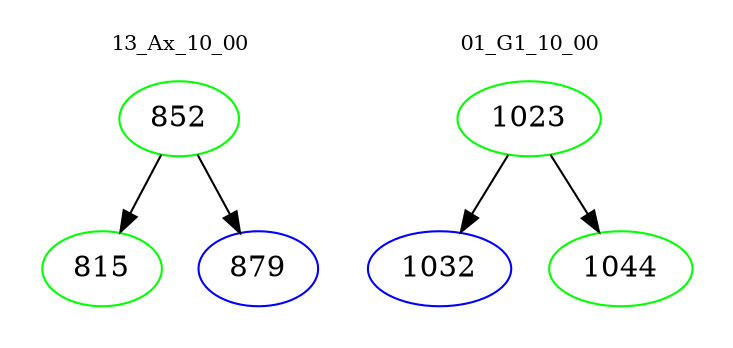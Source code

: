 digraph{
subgraph cluster_0 {
color = white
label = "13_Ax_10_00";
fontsize=10;
T0_852 [label="852", color="green"]
T0_852 -> T0_815 [color="black"]
T0_815 [label="815", color="green"]
T0_852 -> T0_879 [color="black"]
T0_879 [label="879", color="blue"]
}
subgraph cluster_1 {
color = white
label = "01_G1_10_00";
fontsize=10;
T1_1023 [label="1023", color="green"]
T1_1023 -> T1_1032 [color="black"]
T1_1032 [label="1032", color="blue"]
T1_1023 -> T1_1044 [color="black"]
T1_1044 [label="1044", color="green"]
}
}
